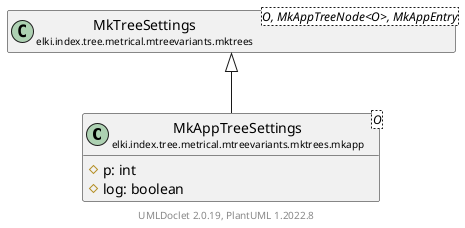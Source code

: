 @startuml
    remove .*\.(Instance|Par|Parameterizer|Factory)$
    set namespaceSeparator none
    hide empty fields
    hide empty methods

    class "<size:14>MkAppTreeSettings\n<size:10>elki.index.tree.metrical.mtreevariants.mktrees.mkapp" as elki.index.tree.metrical.mtreevariants.mktrees.mkapp.MkAppTreeSettings<O> [[MkAppTreeSettings.html]] {
        #p: int
        #log: boolean
    }

    class "<size:14>MkTreeSettings\n<size:10>elki.index.tree.metrical.mtreevariants.mktrees" as elki.index.tree.metrical.mtreevariants.mktrees.MkTreeSettings<O, MkAppTreeNode<O>, MkAppEntry> [[../MkTreeSettings.html]]

    elki.index.tree.metrical.mtreevariants.mktrees.MkTreeSettings <|-- elki.index.tree.metrical.mtreevariants.mktrees.mkapp.MkAppTreeSettings

    center footer UMLDoclet 2.0.19, PlantUML 1.2022.8
@enduml

